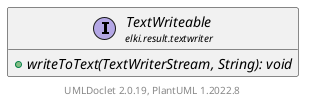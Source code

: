 @startuml
    remove .*\.(Instance|Par|Parameterizer|Factory)$
    set namespaceSeparator none
    hide empty fields
    hide empty methods

    interface "<size:14>TextWriteable\n<size:10>elki.result.textwriter" as elki.result.textwriter.TextWriteable [[TextWriteable.html]] {
        {abstract} +writeToText(TextWriterStream, String): void
    }

    center footer UMLDoclet 2.0.19, PlantUML 1.2022.8
@enduml
